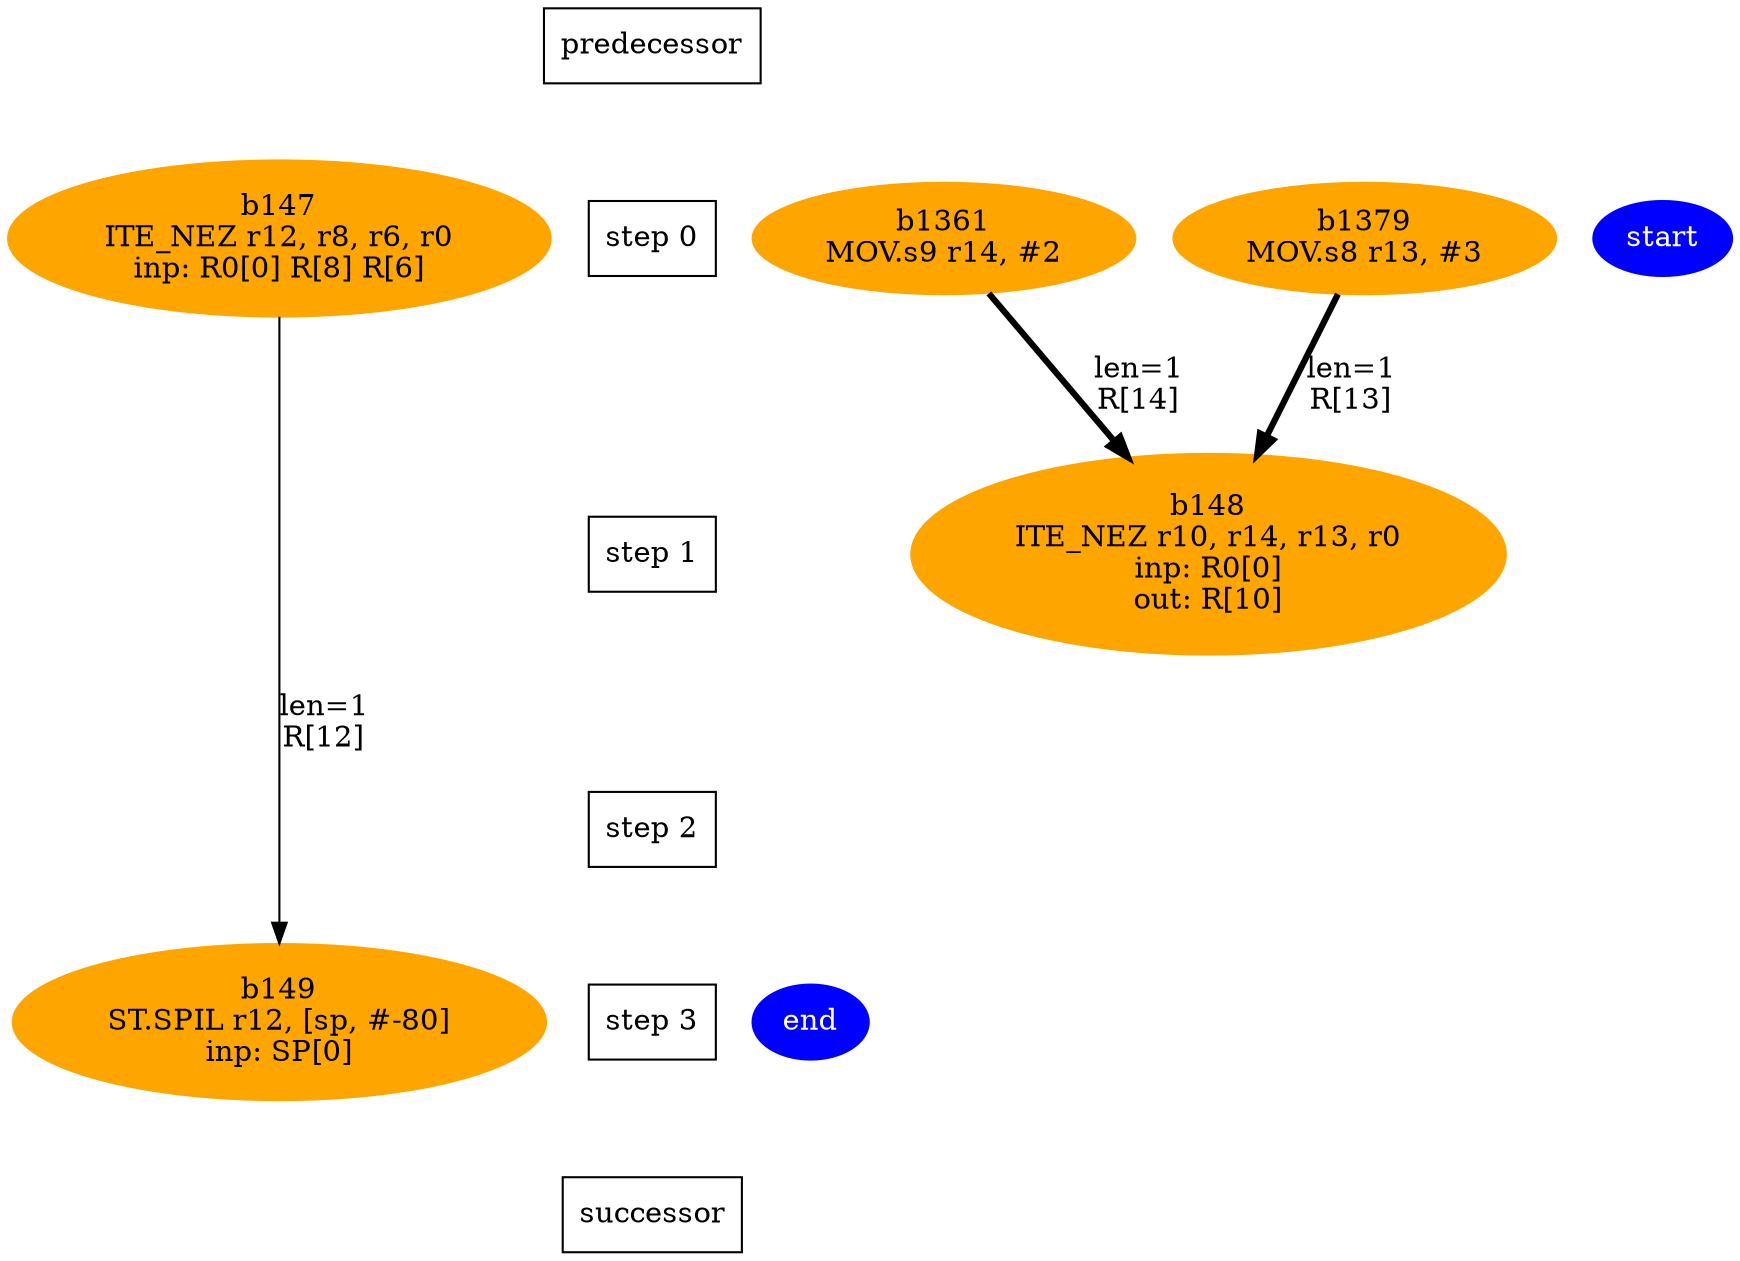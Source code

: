 digraph N {
 b147[color=orange,fontcolor=black,style=filled,label="b147\nITE_NEZ r12, r8, r6, r0\ninp: R0[0] R[8] R[6]"];  {rank=same; S0;  b147;}
 b148[color=orange,fontcolor=black,style=filled,label="b148\nITE_NEZ r10, r14, r13, r0\ninp: R0[0]\nout: R[10]"];  {rank=same; S1;  b148;}
 b149[color=orange,fontcolor=black,style=filled,label="b149\nST.SPIL r12, [sp, #-80]\ninp: SP[0]"];  {rank=same; S3;  b149;}
 b1361[color=orange,fontcolor=black,style=filled,label="b1361\nMOV.s9 r14, #2"];  {rank=same; S0;  b1361;}
 b1379[color=orange,fontcolor=black,style=filled,label="b1379\nMOV.s8 r13, #3"];  {rank=same; S0;  b1379;}
 start [color=blue,fontcolor=white,style=filled,label="start"];  {rank=same; S0;  start;}
 end [color=blue,fontcolor=white,style=filled,label="end"];  {rank=same; S3;  end;}
   b147 -> b149 [color=black,fontcolor=black,label="len=1\nR[12]",weight=1000];
   b1361 -> b148 [color=black,fontcolor=black,penwidth=3,label="len=1\nR[14]",weight=1000];
   b1379 -> b148 [color=black,fontcolor=black,penwidth=3,label="len=1\nR[13]",weight=1000];
  Sm1 [label="predecessor",shape=box];
  S0 [label="step 0",shape=box];
  Sm1 -> S0[style=invis,weight=9000];
  S1 [label="step 1",shape=box];
  S0 -> S1[style=invis,weight=9000];
  S2 [label="step 2",shape=box];
  S1 -> S2[style=invis,weight=9000];
  S3 [label="step 3",shape=box];
  S2 -> S3[style=invis,weight=9000];
  S4 [label="successor",shape=box];
  S3 -> S4[style=invis,weight=9000];
}
